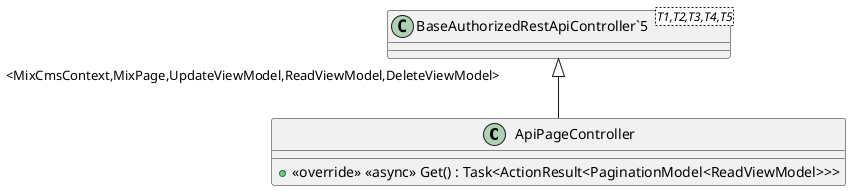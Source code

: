 @startuml
class ApiPageController {
    + <<override>> <<async>> Get() : Task<ActionResult<PaginationModel<ReadViewModel>>>
}
class "BaseAuthorizedRestApiController`5"<T1,T2,T3,T4,T5> {
}
"BaseAuthorizedRestApiController`5" "<MixCmsContext,MixPage,UpdateViewModel,ReadViewModel,DeleteViewModel>" <|-- ApiPageController
@enduml
